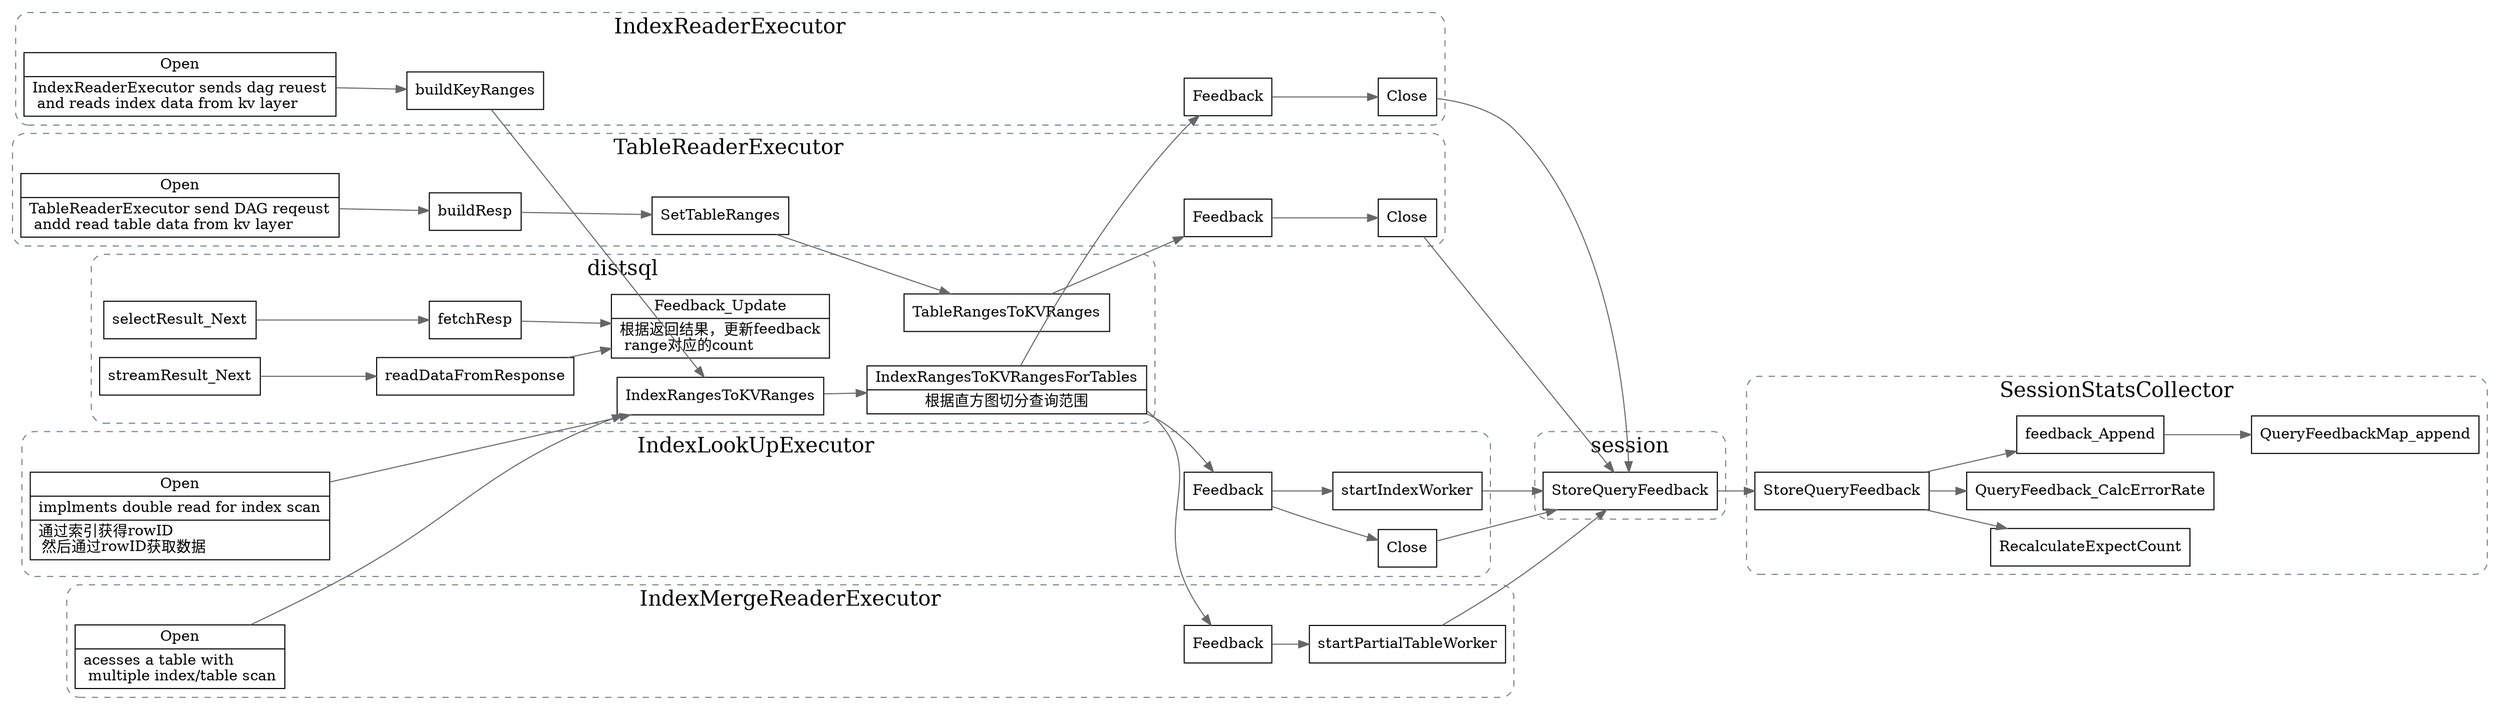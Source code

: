 digraph query_feedback_collect {
  node[shape=box];
  edge[color=gray40];
  newrank=true;
  rankdir=LR;

  subgraph cluster_SessionStatsCollector {
    graph[label="SessionStatsCollector";fontsize=20;style="rounded,dashed";color="slategrey"]
    StoreQueryFeedback -> {
      RecalculateExpectCount;
      QueryFeedback_CalcErrorRate;
      feedback_Append;
    }
    feedback_Append -> QueryFeedbackMap_append;
  }

  subgraph cluster_session {
    graph[label="session";fontsize=20;style="rounded,dashed";color="slategrey"]
    session_StoreQueryFeedback[
      shape="record";
      label="{{
        StoreQueryFeedback
      }}"];
    session_StoreQueryFeedback ->  StoreQueryFeedback;
  }

  subgraph cluster_distsql {
    graph[label="distsql";fontsize=20;style="rounded,dashed";color="slategrey"]
    TableRangesToKVRanges;
    IndexRangesToKVRanges;
    IndexRangesToKVRangesForTables;
    selectResult_Next-> fetchResp -> Feedback_Update;
    streamResult_Next -> readDataFromResponse -> Feedback_Update;
    IndexRangesToKVRangesForTables[
      shape="record";
      label="{{
        IndexRangesToKVRangesForTables|
        根据直方图切分查询范围
      }}"];
    Feedback_Update[
      shape="record";
      label="{{
        Feedback_Update|
        根据返回结果，更新feedback\l 
        range对应的count\l
      }}"];
  }

  subgraph cluster_TableReaderExecutor {
    graph[label="TableReaderExecutor";fontsize=20;style="rounded,dashed";color="slategrey"]
    TableReaderExecutor_Feedback[
      shape="record";
      label="{{
        Feedback
      }}"];
    TableReaderExecutor_Close[
      shape="record";
      label="{{
        Close
      }}"];
    TableReaderExecutor_buildResp[
      shape="record";
      label="{{
        buildResp
      }}"];
    TableReaderExecutor_Open[
      shape="record";
      label="{{
        Open|
        TableReaderExecutor send DAG reqeust\l
        andd read table data from kv layer\l
      }}"];
    TableReaderExecutor_Open
      -> TableReaderExecutor_buildResp 
      -> SetTableRanges
      -> TableRangesToKVRanges
      -> TableReaderExecutor_Feedback
      -> TableReaderExecutor_Close
      -> session_StoreQueryFeedback;
  }


  subgraph cluster_IndexReaderExecturor {
    graph[label="IndexReaderExecutor";fontsize=20;style="rounded,dashed";color="slategrey"]

    IndexReaderExecutor_Open[
      shape="record";
      label="{{
        Open|
        IndexReaderExecutor sends dag reuest\l
        and reads index data from kv layer\l
      }}"];
    IndexReaderExecutor_buildKeyRanges[
      shape="record";
      label="{{
        buildKeyRanges
      }}"];
    IndexReaderExecutor_Feedback[
      shape="record";
      label="{{
        Feedback
      }}"];
    IndexReaderExecutor_Close[
      shape="record";
      label="{{
        Close
      }}"];

    IndexReaderExecutor_Open
      -> IndexReaderExecutor_buildKeyRanges 
      -> IndexRangesToKVRanges
      -> IndexRangesToKVRangesForTables
      -> IndexReaderExecutor_Feedback
      -> IndexReaderExecutor_Close
      -> session_StoreQueryFeedback;
  }


  subgraph cluster_IndexLookUpExecutor {
    graph[label="IndexLookUpExecutor";fontsize=20;style="rounded,dashed";color="slategrey"]
    IndexLookUpExecutor_Open[
      shape="record";
      label="{{
        Open|
        implments double read for index scan\l|
        通过索引获得rowID\l
        然后通过rowID获取数据\l
      }}"];
    IndexLookUpExecutor_Feedback[
      shape="record";
      label="{{
        Feedback
      }}"];
    IndexLookUpExecutor_Close[
      shape="record";
      label="{{
        Close
      }}"];
    IndexLookUpExecutor_startIndexWorker[
      shape="record";
      label="{{
        startIndexWorker
      }}"];
    IndexLookUpExecutor_Open -> IndexRangesToKVRanges;
    IndexRangesToKVRangesForTables
      -> IndexLookUpExecutor_Feedback
      -> {
        IndexLookUpExecutor_startIndexWorker;
        IndexLookUpExecutor_Close;
      } -> session_StoreQueryFeedback;
  }

  subgraph cluster_IndexMergeReaderExecutor {
    graph[label="IndexMergeReaderExecutor";fontsize=20;style="rounded,dashed";color="slategrey"]
    IndexMergeReaderExecutor_Open[
      shape="record";
      label="{{
        Open|
        acesses a table with\l 
        multiple index/table scan\l
      }}"];
    IndexLookUpExecutor_startIndexWorker[
      shape="record";
      label="{{
        startIndexWorker
      }}"];
    IndexMergeReaderExecutor_startPartialTableWorker[
      shape="record";
      label="{{
        startPartialTableWorker
      }}"];
    IndexMergeReaderExecutor_Feedback[
      shape="record";
      label="{{
        Feedback
      }}"];
    IndexMergeReaderExecutor_startPartialTableWorker -> session_StoreQueryFeedback;
    IndexMergeReaderExecutor_Open -> IndexRangesToKVRanges;
    IndexRangesToKVRangesForTables
      -> IndexMergeReaderExecutor_Feedback
      -> IndexMergeReaderExecutor_startPartialTableWorker;
  }
  {
    rank=same;
    TableReaderExecutor_Open;
    IndexReaderExecutor_Open;
    IndexMergeReaderExecutor_Open;
    IndexLookUpExecutor_Open;
  }
}
